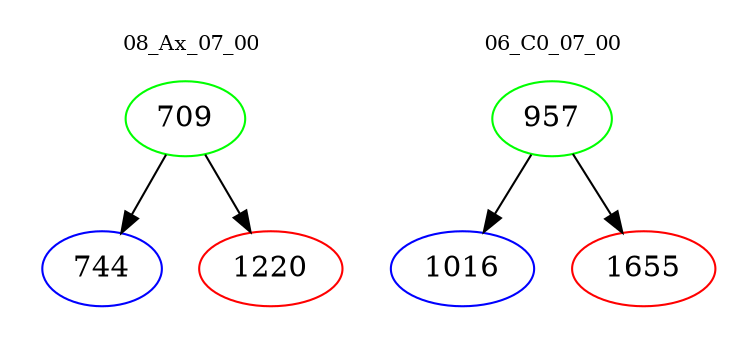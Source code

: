 digraph{
subgraph cluster_0 {
color = white
label = "08_Ax_07_00";
fontsize=10;
T0_709 [label="709", color="green"]
T0_709 -> T0_744 [color="black"]
T0_744 [label="744", color="blue"]
T0_709 -> T0_1220 [color="black"]
T0_1220 [label="1220", color="red"]
}
subgraph cluster_1 {
color = white
label = "06_C0_07_00";
fontsize=10;
T1_957 [label="957", color="green"]
T1_957 -> T1_1016 [color="black"]
T1_1016 [label="1016", color="blue"]
T1_957 -> T1_1655 [color="black"]
T1_1655 [label="1655", color="red"]
}
}
